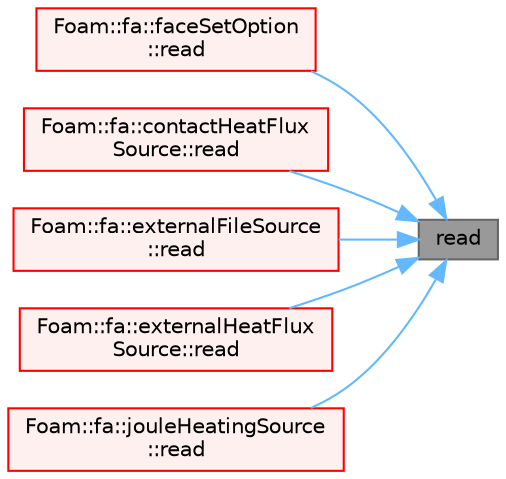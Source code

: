 digraph "read"
{
 // LATEX_PDF_SIZE
  bgcolor="transparent";
  edge [fontname=Helvetica,fontsize=10,labelfontname=Helvetica,labelfontsize=10];
  node [fontname=Helvetica,fontsize=10,shape=box,height=0.2,width=0.4];
  rankdir="RL";
  Node1 [id="Node000001",label="read",height=0.2,width=0.4,color="gray40", fillcolor="grey60", style="filled", fontcolor="black",tooltip=" "];
  Node1 -> Node2 [id="edge1_Node000001_Node000002",dir="back",color="steelblue1",style="solid",tooltip=" "];
  Node2 [id="Node000002",label="Foam::fa::faceSetOption\l::read",height=0.2,width=0.4,color="red", fillcolor="#FFF0F0", style="filled",URL="$classFoam_1_1fa_1_1faceSetOption.html#a6ce0c64db98eb6144d363dbfc86104eb",tooltip=" "];
  Node1 -> Node7 [id="edge2_Node000001_Node000007",dir="back",color="steelblue1",style="solid",tooltip=" "];
  Node7 [id="Node000007",label="Foam::fa::contactHeatFlux\lSource::read",height=0.2,width=0.4,color="red", fillcolor="#FFF0F0", style="filled",URL="$classFoam_1_1fa_1_1contactHeatFluxSource.html#a6ce0c64db98eb6144d363dbfc86104eb",tooltip=" "];
  Node1 -> Node9 [id="edge3_Node000001_Node000009",dir="back",color="steelblue1",style="solid",tooltip=" "];
  Node9 [id="Node000009",label="Foam::fa::externalFileSource\l::read",height=0.2,width=0.4,color="red", fillcolor="#FFF0F0", style="filled",URL="$classFoam_1_1fa_1_1externalFileSource.html#a6ce0c64db98eb6144d363dbfc86104eb",tooltip=" "];
  Node1 -> Node11 [id="edge4_Node000001_Node000011",dir="back",color="steelblue1",style="solid",tooltip=" "];
  Node11 [id="Node000011",label="Foam::fa::externalHeatFlux\lSource::read",height=0.2,width=0.4,color="red", fillcolor="#FFF0F0", style="filled",URL="$classFoam_1_1fa_1_1externalHeatFluxSource.html#a6ce0c64db98eb6144d363dbfc86104eb",tooltip=" "];
  Node1 -> Node13 [id="edge5_Node000001_Node000013",dir="back",color="steelblue1",style="solid",tooltip=" "];
  Node13 [id="Node000013",label="Foam::fa::jouleHeatingSource\l::read",height=0.2,width=0.4,color="red", fillcolor="#FFF0F0", style="filled",URL="$classFoam_1_1fa_1_1jouleHeatingSource.html#a6ce0c64db98eb6144d363dbfc86104eb",tooltip=" "];
}
